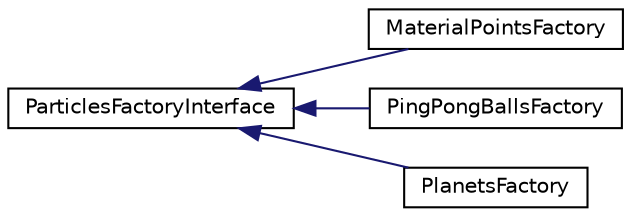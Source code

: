 digraph "Graphical Class Hierarchy"
{
  edge [fontname="Helvetica",fontsize="10",labelfontname="Helvetica",labelfontsize="10"];
  node [fontname="Helvetica",fontsize="10",shape=record];
  rankdir="LR";
  Node0 [label="ParticlesFactoryInterface",height=0.2,width=0.4,color="black", fillcolor="white", style="filled",URL="$class_particles_factory_interface.html",tooltip="Abstract factory defining interface. "];
  Node0 -> Node1 [dir="back",color="midnightblue",fontsize="10",style="solid",fontname="Helvetica"];
  Node1 [label="MaterialPointsFactory",height=0.2,width=0.4,color="black", fillcolor="white", style="filled",URL="$class_material_points_factory.html",tooltip="Factory for material points. "];
  Node0 -> Node2 [dir="back",color="midnightblue",fontsize="10",style="solid",fontname="Helvetica"];
  Node2 [label="PingPongBallsFactory",height=0.2,width=0.4,color="black", fillcolor="white", style="filled",URL="$class_ping_pong_balls_factory.html",tooltip="Factory for ping-pong balls. "];
  Node0 -> Node3 [dir="back",color="midnightblue",fontsize="10",style="solid",fontname="Helvetica"];
  Node3 [label="PlanetsFactory",height=0.2,width=0.4,color="black", fillcolor="white", style="filled",URL="$class_planets_factory.html",tooltip="Factory for planet simulations. "];
}

